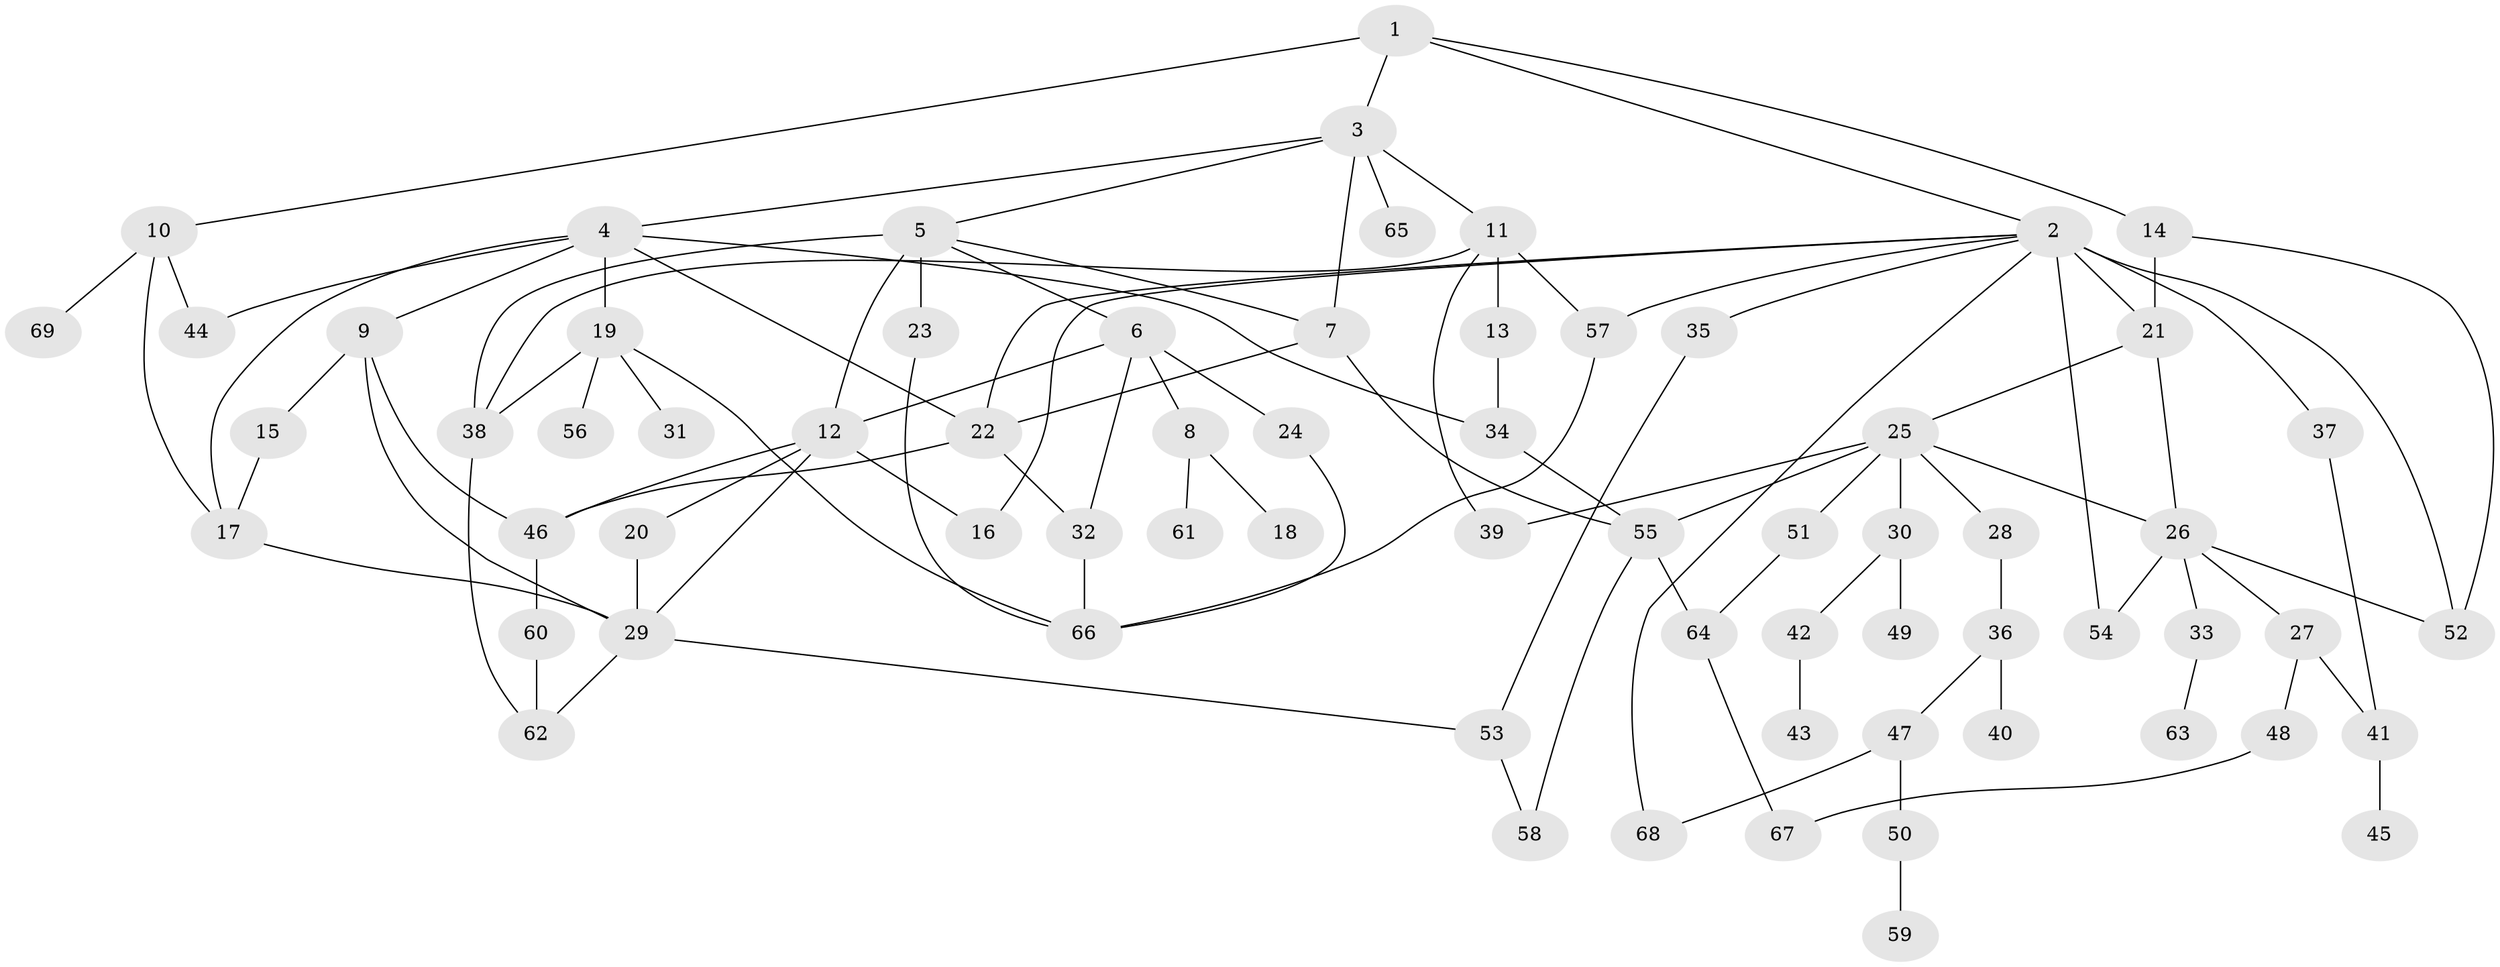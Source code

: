 // original degree distribution, {5: 0.057971014492753624, 4: 0.11594202898550725, 7: 0.021739130434782608, 8: 0.007246376811594203, 1: 0.26811594202898553, 3: 0.2028985507246377, 6: 0.021739130434782608, 2: 0.30434782608695654}
// Generated by graph-tools (version 1.1) at 2025/34/03/09/25 02:34:29]
// undirected, 69 vertices, 106 edges
graph export_dot {
graph [start="1"]
  node [color=gray90,style=filled];
  1;
  2;
  3;
  4;
  5;
  6;
  7;
  8;
  9;
  10;
  11;
  12;
  13;
  14;
  15;
  16;
  17;
  18;
  19;
  20;
  21;
  22;
  23;
  24;
  25;
  26;
  27;
  28;
  29;
  30;
  31;
  32;
  33;
  34;
  35;
  36;
  37;
  38;
  39;
  40;
  41;
  42;
  43;
  44;
  45;
  46;
  47;
  48;
  49;
  50;
  51;
  52;
  53;
  54;
  55;
  56;
  57;
  58;
  59;
  60;
  61;
  62;
  63;
  64;
  65;
  66;
  67;
  68;
  69;
  1 -- 2 [weight=1.0];
  1 -- 3 [weight=1.0];
  1 -- 10 [weight=1.0];
  1 -- 14 [weight=1.0];
  2 -- 16 [weight=1.0];
  2 -- 21 [weight=2.0];
  2 -- 22 [weight=1.0];
  2 -- 35 [weight=1.0];
  2 -- 37 [weight=1.0];
  2 -- 52 [weight=3.0];
  2 -- 54 [weight=1.0];
  2 -- 57 [weight=1.0];
  2 -- 68 [weight=1.0];
  3 -- 4 [weight=1.0];
  3 -- 5 [weight=1.0];
  3 -- 7 [weight=1.0];
  3 -- 11 [weight=1.0];
  3 -- 65 [weight=1.0];
  4 -- 9 [weight=1.0];
  4 -- 17 [weight=1.0];
  4 -- 19 [weight=1.0];
  4 -- 22 [weight=1.0];
  4 -- 34 [weight=1.0];
  4 -- 44 [weight=1.0];
  5 -- 6 [weight=1.0];
  5 -- 7 [weight=1.0];
  5 -- 12 [weight=1.0];
  5 -- 23 [weight=2.0];
  5 -- 38 [weight=1.0];
  6 -- 8 [weight=1.0];
  6 -- 12 [weight=1.0];
  6 -- 24 [weight=1.0];
  6 -- 32 [weight=1.0];
  7 -- 22 [weight=1.0];
  7 -- 55 [weight=3.0];
  8 -- 18 [weight=1.0];
  8 -- 61 [weight=1.0];
  9 -- 15 [weight=1.0];
  9 -- 29 [weight=1.0];
  9 -- 46 [weight=1.0];
  10 -- 17 [weight=1.0];
  10 -- 44 [weight=1.0];
  10 -- 69 [weight=1.0];
  11 -- 13 [weight=3.0];
  11 -- 38 [weight=1.0];
  11 -- 39 [weight=1.0];
  11 -- 57 [weight=1.0];
  12 -- 16 [weight=1.0];
  12 -- 20 [weight=1.0];
  12 -- 29 [weight=1.0];
  12 -- 46 [weight=1.0];
  13 -- 34 [weight=2.0];
  14 -- 21 [weight=2.0];
  14 -- 52 [weight=1.0];
  15 -- 17 [weight=1.0];
  17 -- 29 [weight=1.0];
  19 -- 31 [weight=1.0];
  19 -- 38 [weight=1.0];
  19 -- 56 [weight=2.0];
  19 -- 66 [weight=1.0];
  20 -- 29 [weight=1.0];
  21 -- 25 [weight=1.0];
  21 -- 26 [weight=1.0];
  22 -- 32 [weight=1.0];
  22 -- 46 [weight=1.0];
  23 -- 66 [weight=1.0];
  24 -- 66 [weight=1.0];
  25 -- 26 [weight=1.0];
  25 -- 28 [weight=1.0];
  25 -- 30 [weight=1.0];
  25 -- 39 [weight=1.0];
  25 -- 51 [weight=1.0];
  25 -- 55 [weight=1.0];
  26 -- 27 [weight=1.0];
  26 -- 33 [weight=1.0];
  26 -- 52 [weight=1.0];
  26 -- 54 [weight=1.0];
  27 -- 41 [weight=1.0];
  27 -- 48 [weight=1.0];
  28 -- 36 [weight=2.0];
  29 -- 53 [weight=1.0];
  29 -- 62 [weight=1.0];
  30 -- 42 [weight=1.0];
  30 -- 49 [weight=1.0];
  32 -- 66 [weight=1.0];
  33 -- 63 [weight=1.0];
  34 -- 55 [weight=1.0];
  35 -- 53 [weight=1.0];
  36 -- 40 [weight=1.0];
  36 -- 47 [weight=1.0];
  37 -- 41 [weight=1.0];
  38 -- 62 [weight=1.0];
  41 -- 45 [weight=1.0];
  42 -- 43 [weight=1.0];
  46 -- 60 [weight=1.0];
  47 -- 50 [weight=1.0];
  47 -- 68 [weight=1.0];
  48 -- 67 [weight=1.0];
  50 -- 59 [weight=1.0];
  51 -- 64 [weight=1.0];
  53 -- 58 [weight=1.0];
  55 -- 58 [weight=1.0];
  55 -- 64 [weight=1.0];
  57 -- 66 [weight=1.0];
  60 -- 62 [weight=1.0];
  64 -- 67 [weight=1.0];
}
